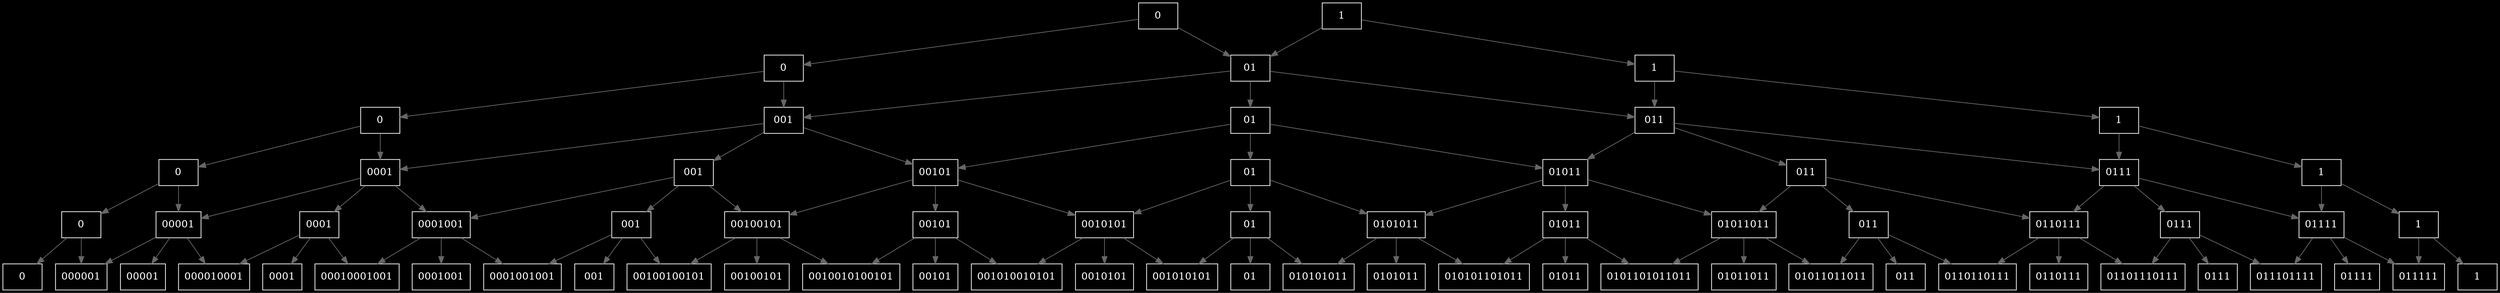 digraph "OMG-5" {
	graph [bgcolor=black]
	node [fontcolor=white]
	node [color=white]
	node [shape=rect]
	edge [color="#666666"]
	edge [arrowsize=1]
	0.0 [label=0]
	0.1 [label=1]
	1.0 [label=0]
	0.0 -> 1.0
	1.1 [label=01]
	0.0 -> 1.1
	0.1 -> 1.1
	1.2 [label=1]
	0.1 -> 1.2
	2.0 [label=0]
	1.0 -> 2.0
	2.1 [label=001]
	1.0 -> 2.1
	1.1 -> 2.1
	2.2 [label=01]
	1.1 -> 2.2
	2.3 [label=011]
	1.1 -> 2.3
	1.2 -> 2.3
	2.4 [label=1]
	1.2 -> 2.4
	3.0 [label=0]
	2.0 -> 3.0
	3.1 [label=0001]
	2.0 -> 3.1
	2.1 -> 3.1
	3.2 [label=001]
	2.1 -> 3.2
	3.3 [label=00101]
	2.1 -> 3.3
	2.2 -> 3.3
	3.4 [label=01]
	2.2 -> 3.4
	3.5 [label=01011]
	2.2 -> 3.5
	2.3 -> 3.5
	3.6 [label=011]
	2.3 -> 3.6
	3.7 [label=0111]
	2.3 -> 3.7
	2.4 -> 3.7
	3.8 [label=1]
	2.4 -> 3.8
	4.0 [label=0]
	3.0 -> 4.0
	4.1 [label=00001]
	3.0 -> 4.1
	3.1 -> 4.1
	4.2 [label=0001]
	3.1 -> 4.2
	4.3 [label=0001001]
	3.1 -> 4.3
	3.2 -> 4.3
	4.4 [label=001]
	3.2 -> 4.4
	4.5 [label=00100101]
	3.2 -> 4.5
	3.3 -> 4.5
	4.6 [label=00101]
	3.3 -> 4.6
	4.7 [label=0010101]
	3.3 -> 4.7
	3.4 -> 4.7
	4.8 [label=01]
	3.4 -> 4.8
	4.9 [label=0101011]
	3.4 -> 4.9
	3.5 -> 4.9
	4.10 [label=01011]
	3.5 -> 4.10
	4.11 [label=01011011]
	3.5 -> 4.11
	3.6 -> 4.11
	4.12 [label=011]
	3.6 -> 4.12
	4.13 [label=0110111]
	3.6 -> 4.13
	3.7 -> 4.13
	4.14 [label=0111]
	3.7 -> 4.14
	4.15 [label=01111]
	3.7 -> 4.15
	3.8 -> 4.15
	4.16 [label=1]
	3.8 -> 4.16
	5.0 [label=0]
	4.0 -> 5.0
	5.1 [label=000001]
	4.0 -> 5.1
	4.1 -> 5.1
	5.2 [label=00001]
	4.1 -> 5.2
	5.3 [label=000010001]
	4.1 -> 5.3
	4.2 -> 5.3
	5.4 [label=0001]
	4.2 -> 5.4
	5.5 [label=00010001001]
	4.2 -> 5.5
	4.3 -> 5.5
	5.6 [label=0001001]
	4.3 -> 5.6
	5.7 [label=0001001001]
	4.3 -> 5.7
	4.4 -> 5.7
	5.8 [label=001]
	4.4 -> 5.8
	5.9 [label=00100100101]
	4.4 -> 5.9
	4.5 -> 5.9
	5.10 [label=00100101]
	4.5 -> 5.10
	5.11 [label=0010010100101]
	4.5 -> 5.11
	4.6 -> 5.11
	5.12 [label=00101]
	4.6 -> 5.12
	5.13 [label=001010010101]
	4.6 -> 5.13
	4.7 -> 5.13
	5.14 [label=0010101]
	4.7 -> 5.14
	5.15 [label=001010101]
	4.7 -> 5.15
	4.8 -> 5.15
	5.16 [label=01]
	4.8 -> 5.16
	5.17 [label=010101011]
	4.8 -> 5.17
	4.9 -> 5.17
	5.18 [label=0101011]
	4.9 -> 5.18
	5.19 [label=010101101011]
	4.9 -> 5.19
	4.10 -> 5.19
	5.20 [label=01011]
	4.10 -> 5.20
	5.21 [label=0101101011011]
	4.10 -> 5.21
	4.11 -> 5.21
	5.22 [label=01011011]
	4.11 -> 5.22
	5.23 [label=01011011011]
	4.11 -> 5.23
	4.12 -> 5.23
	5.24 [label=011]
	4.12 -> 5.24
	5.25 [label=0110110111]
	4.12 -> 5.25
	4.13 -> 5.25
	5.26 [label=0110111]
	4.13 -> 5.26
	5.27 [label=01101110111]
	4.13 -> 5.27
	4.14 -> 5.27
	5.28 [label=0111]
	4.14 -> 5.28
	5.29 [label=011101111]
	4.14 -> 5.29
	4.15 -> 5.29
	5.30 [label=01111]
	4.15 -> 5.30
	5.31 [label=011111]
	4.15 -> 5.31
	4.16 -> 5.31
	5.32 [label=1]
	4.16 -> 5.32
}
